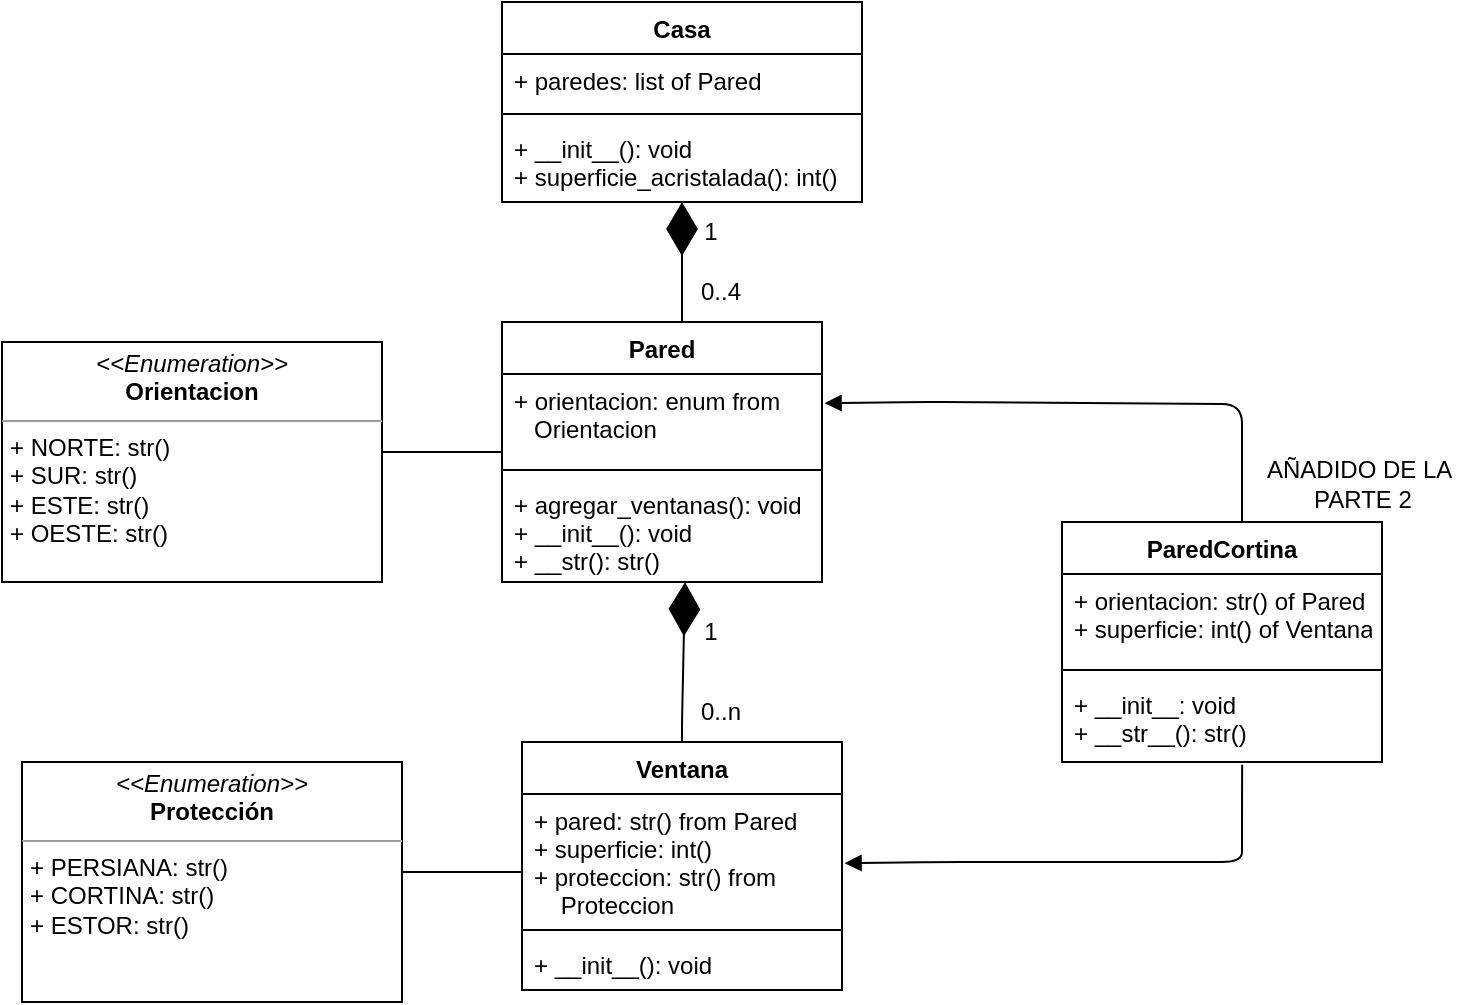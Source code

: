 <mxfile>
    <diagram id="T05_AbAFPchToH-Q405V" name="Page-1">
        <mxGraphModel dx="553" dy="326" grid="1" gridSize="10" guides="1" tooltips="1" connect="1" arrows="1" fold="1" page="1" pageScale="1" pageWidth="827" pageHeight="1169" math="0" shadow="0">
            <root>
                <mxCell id="0"/>
                <mxCell id="1" parent="0"/>
                <mxCell id="2" value="Pared" style="swimlane;fontStyle=1;align=center;verticalAlign=top;childLayout=stackLayout;horizontal=1;startSize=26;horizontalStack=0;resizeParent=1;resizeParentMax=0;resizeLast=0;collapsible=1;marginBottom=0;" vertex="1" parent="1">
                    <mxGeometry x="310" y="160" width="160" height="130" as="geometry">
                        <mxRectangle x="200" y="160" width="100" height="30" as="alternateBounds"/>
                    </mxGeometry>
                </mxCell>
                <mxCell id="3" value="+ orientacion: enum from&#10;   Orientacion&#10;" style="text;strokeColor=none;fillColor=none;align=left;verticalAlign=top;spacingLeft=4;spacingRight=4;overflow=hidden;rotatable=0;points=[[0,0.5],[1,0.5]];portConstraint=eastwest;" vertex="1" parent="2">
                    <mxGeometry y="26" width="160" height="44" as="geometry"/>
                </mxCell>
                <mxCell id="4" value="" style="line;strokeWidth=1;fillColor=none;align=left;verticalAlign=middle;spacingTop=-1;spacingLeft=3;spacingRight=3;rotatable=0;labelPosition=right;points=[];portConstraint=eastwest;strokeColor=inherit;" vertex="1" parent="2">
                    <mxGeometry y="70" width="160" height="8" as="geometry"/>
                </mxCell>
                <mxCell id="5" value="+ agregar_ventanas(): void&#10;+ __init__(): void&#10;+ __str(): str()" style="text;strokeColor=none;fillColor=none;align=left;verticalAlign=top;spacingLeft=4;spacingRight=4;overflow=hidden;rotatable=0;points=[[0,0.5],[1,0.5]];portConstraint=eastwest;" vertex="1" parent="2">
                    <mxGeometry y="78" width="160" height="52" as="geometry"/>
                </mxCell>
                <mxCell id="6" value="&lt;p style=&quot;margin:0px;margin-top:4px;text-align:center;&quot;&gt;&lt;i&gt;&amp;lt;&amp;lt;Enumeration&amp;gt;&amp;gt;&lt;/i&gt;&lt;br&gt;&lt;b&gt;Orientacion&lt;/b&gt;&lt;/p&gt;&lt;hr size=&quot;1&quot;&gt;&lt;p style=&quot;margin:0px;margin-left:4px;&quot;&gt;+ NORTE: str()&lt;br&gt;&lt;/p&gt;&lt;p style=&quot;margin:0px;margin-left:4px;&quot;&gt;+ SUR: str()&lt;/p&gt;&lt;p style=&quot;margin:0px;margin-left:4px;&quot;&gt;+ ESTE: str()&lt;/p&gt;&lt;p style=&quot;margin:0px;margin-left:4px;&quot;&gt;+ OESTE: str()&lt;/p&gt;&lt;p style=&quot;margin:0px;margin-left:4px;&quot;&gt;&lt;br&gt;&lt;/p&gt;" style="verticalAlign=top;align=left;overflow=fill;fontSize=12;fontFamily=Helvetica;html=1;" vertex="1" parent="1">
                    <mxGeometry x="60" y="170" width="190" height="120" as="geometry"/>
                </mxCell>
                <mxCell id="7" value="Ventana" style="swimlane;fontStyle=1;align=center;verticalAlign=top;childLayout=stackLayout;horizontal=1;startSize=26;horizontalStack=0;resizeParent=1;resizeParentMax=0;resizeLast=0;collapsible=1;marginBottom=0;" vertex="1" parent="1">
                    <mxGeometry x="320" y="370" width="160" height="124" as="geometry"/>
                </mxCell>
                <mxCell id="8" value="+ pared: str() from Pared&#10;+ superficie: int()&#10;+ proteccion: str() from &#10;    Proteccion" style="text;strokeColor=none;fillColor=none;align=left;verticalAlign=top;spacingLeft=4;spacingRight=4;overflow=hidden;rotatable=0;points=[[0,0.5],[1,0.5]];portConstraint=eastwest;" vertex="1" parent="7">
                    <mxGeometry y="26" width="160" height="64" as="geometry"/>
                </mxCell>
                <mxCell id="9" value="" style="line;strokeWidth=1;fillColor=none;align=left;verticalAlign=middle;spacingTop=-1;spacingLeft=3;spacingRight=3;rotatable=0;labelPosition=right;points=[];portConstraint=eastwest;strokeColor=inherit;" vertex="1" parent="7">
                    <mxGeometry y="90" width="160" height="8" as="geometry"/>
                </mxCell>
                <mxCell id="10" value="+ __init__(): void" style="text;strokeColor=none;fillColor=none;align=left;verticalAlign=top;spacingLeft=4;spacingRight=4;overflow=hidden;rotatable=0;points=[[0,0.5],[1,0.5]];portConstraint=eastwest;" vertex="1" parent="7">
                    <mxGeometry y="98" width="160" height="26" as="geometry"/>
                </mxCell>
                <mxCell id="11" value="Casa" style="swimlane;fontStyle=1;align=center;verticalAlign=top;childLayout=stackLayout;horizontal=1;startSize=26;horizontalStack=0;resizeParent=1;resizeParentMax=0;resizeLast=0;collapsible=1;marginBottom=0;" vertex="1" parent="1">
                    <mxGeometry x="310" width="180" height="100" as="geometry"/>
                </mxCell>
                <mxCell id="12" value="+ paredes: list of Pared" style="text;strokeColor=none;fillColor=none;align=left;verticalAlign=top;spacingLeft=4;spacingRight=4;overflow=hidden;rotatable=0;points=[[0,0.5],[1,0.5]];portConstraint=eastwest;" vertex="1" parent="11">
                    <mxGeometry y="26" width="180" height="26" as="geometry"/>
                </mxCell>
                <mxCell id="13" value="" style="line;strokeWidth=1;fillColor=none;align=left;verticalAlign=middle;spacingTop=-1;spacingLeft=3;spacingRight=3;rotatable=0;labelPosition=right;points=[];portConstraint=eastwest;strokeColor=inherit;" vertex="1" parent="11">
                    <mxGeometry y="52" width="180" height="8" as="geometry"/>
                </mxCell>
                <mxCell id="14" value="+ __init__(): void&#10;+ superficie_acristalada(): int()" style="text;strokeColor=none;fillColor=none;align=left;verticalAlign=top;spacingLeft=4;spacingRight=4;overflow=hidden;rotatable=0;points=[[0,0.5],[1,0.5]];portConstraint=eastwest;" vertex="1" parent="11">
                    <mxGeometry y="60" width="180" height="40" as="geometry"/>
                </mxCell>
                <mxCell id="15" value="" style="line;strokeWidth=1;fillColor=none;align=left;verticalAlign=middle;spacingTop=-1;spacingLeft=3;spacingRight=3;rotatable=0;labelPosition=right;points=[];portConstraint=eastwest;strokeColor=inherit;" vertex="1" parent="1">
                    <mxGeometry x="250" y="221" width="60" height="8" as="geometry"/>
                </mxCell>
                <mxCell id="16" value="" style="endArrow=diamondThin;endFill=1;endSize=24;html=1;entryX=0.572;entryY=1.002;entryDx=0;entryDy=0;entryPerimeter=0;exitX=0.5;exitY=0;exitDx=0;exitDy=0;" edge="1" parent="1" source="7" target="5">
                    <mxGeometry width="160" relative="1" as="geometry">
                        <mxPoint x="380" y="410" as="sourcePoint"/>
                        <mxPoint x="377.04" y="292.808" as="targetPoint"/>
                        <Array as="points">
                            <mxPoint x="400" y="360"/>
                        </Array>
                    </mxGeometry>
                </mxCell>
                <mxCell id="17" value="1" style="text;html=1;align=center;verticalAlign=middle;resizable=0;points=[];autosize=1;strokeColor=none;fillColor=none;" vertex="1" parent="1">
                    <mxGeometry x="399" y="100" width="30" height="30" as="geometry"/>
                </mxCell>
                <mxCell id="18" value="0..4" style="text;html=1;align=center;verticalAlign=middle;resizable=0;points=[];autosize=1;strokeColor=none;fillColor=none;" vertex="1" parent="1">
                    <mxGeometry x="399" y="130" width="40" height="30" as="geometry"/>
                </mxCell>
                <mxCell id="19" value="1" style="text;html=1;align=center;verticalAlign=middle;resizable=0;points=[];autosize=1;strokeColor=none;fillColor=none;" vertex="1" parent="1">
                    <mxGeometry x="399" y="300" width="30" height="30" as="geometry"/>
                </mxCell>
                <mxCell id="20" value="0..n" style="text;html=1;align=center;verticalAlign=middle;resizable=0;points=[];autosize=1;strokeColor=none;fillColor=none;" vertex="1" parent="1">
                    <mxGeometry x="399" y="340" width="40" height="30" as="geometry"/>
                </mxCell>
                <mxCell id="21" value="" style="endArrow=diamondThin;endFill=1;endSize=24;html=1;" edge="1" parent="1">
                    <mxGeometry width="160" relative="1" as="geometry">
                        <mxPoint x="400" y="160" as="sourcePoint"/>
                        <mxPoint x="400" y="100" as="targetPoint"/>
                        <Array as="points">
                            <mxPoint x="400" y="130"/>
                        </Array>
                    </mxGeometry>
                </mxCell>
                <mxCell id="22" value="" style="html=1;verticalAlign=bottom;labelBackgroundColor=none;endArrow=block;endFill=1;entryX=1.008;entryY=0.332;entryDx=0;entryDy=0;entryPerimeter=0;" edge="1" parent="1" target="3">
                    <mxGeometry width="160" relative="1" as="geometry">
                        <mxPoint x="680" y="260" as="sourcePoint"/>
                        <mxPoint x="520.889" y="170" as="targetPoint"/>
                        <Array as="points">
                            <mxPoint x="680" y="250"/>
                            <mxPoint x="680" y="230"/>
                            <mxPoint x="680" y="201"/>
                            <mxPoint x="520" y="200"/>
                        </Array>
                    </mxGeometry>
                </mxCell>
                <mxCell id="23" value="ParedCortina" style="swimlane;fontStyle=1;align=center;verticalAlign=top;childLayout=stackLayout;horizontal=1;startSize=26;horizontalStack=0;resizeParent=1;resizeParentMax=0;resizeLast=0;collapsible=1;marginBottom=0;" vertex="1" parent="1">
                    <mxGeometry x="590" y="260" width="160" height="120" as="geometry"/>
                </mxCell>
                <mxCell id="24" value="+ orientacion: str() of Pared&#10;+ superficie: int() of Ventana" style="text;strokeColor=none;fillColor=none;align=left;verticalAlign=top;spacingLeft=4;spacingRight=4;overflow=hidden;rotatable=0;points=[[0,0.5],[1,0.5]];portConstraint=eastwest;" vertex="1" parent="23">
                    <mxGeometry y="26" width="160" height="44" as="geometry"/>
                </mxCell>
                <mxCell id="25" value="" style="line;strokeWidth=1;fillColor=none;align=left;verticalAlign=middle;spacingTop=-1;spacingLeft=3;spacingRight=3;rotatable=0;labelPosition=right;points=[];portConstraint=eastwest;strokeColor=inherit;" vertex="1" parent="23">
                    <mxGeometry y="70" width="160" height="8" as="geometry"/>
                </mxCell>
                <mxCell id="26" value="+ __init__: void&#10;+ __str__(): str()" style="text;strokeColor=none;fillColor=none;align=left;verticalAlign=top;spacingLeft=4;spacingRight=4;overflow=hidden;rotatable=0;points=[[0,0.5],[1,0.5]];portConstraint=eastwest;" vertex="1" parent="23">
                    <mxGeometry y="78" width="160" height="42" as="geometry"/>
                </mxCell>
                <mxCell id="27" value="" style="html=1;verticalAlign=bottom;labelBackgroundColor=none;endArrow=block;endFill=1;entryX=1.008;entryY=0.332;entryDx=0;entryDy=0;entryPerimeter=0;exitX=0.563;exitY=1.032;exitDx=0;exitDy=0;exitPerimeter=0;" edge="1" parent="1" source="26">
                    <mxGeometry width="160" relative="1" as="geometry">
                        <mxPoint x="690" y="490" as="sourcePoint"/>
                        <mxPoint x="481.28" y="430.608" as="targetPoint"/>
                        <Array as="points">
                            <mxPoint x="680" y="400"/>
                            <mxPoint x="680" y="420"/>
                            <mxPoint x="680" y="410"/>
                            <mxPoint x="680" y="430"/>
                            <mxPoint x="530" y="430"/>
                        </Array>
                    </mxGeometry>
                </mxCell>
                <mxCell id="28" value="AÑADIDO DE LA&amp;nbsp;&lt;br&gt;PARTE 2" style="text;html=1;align=center;verticalAlign=middle;resizable=0;points=[];autosize=1;strokeColor=none;fillColor=none;" vertex="1" parent="1">
                    <mxGeometry x="680" y="221" width="120" height="40" as="geometry"/>
                </mxCell>
                <mxCell id="29" value="&lt;p style=&quot;margin:0px;margin-top:4px;text-align:center;&quot;&gt;&lt;i&gt;&amp;lt;&amp;lt;Enumeration&amp;gt;&amp;gt;&lt;/i&gt;&lt;br&gt;&lt;b&gt;Protección&lt;/b&gt;&lt;/p&gt;&lt;hr size=&quot;1&quot;&gt;&lt;p style=&quot;margin:0px;margin-left:4px;&quot;&gt;+ PERSIANA: str()&lt;/p&gt;&lt;p style=&quot;margin:0px;margin-left:4px;&quot;&gt;+ CORTINA: str()&lt;/p&gt;&lt;p style=&quot;margin:0px;margin-left:4px;&quot;&gt;+ ESTOR: str()&lt;/p&gt;&lt;p style=&quot;margin:0px;margin-left:4px;&quot;&gt;&lt;br&gt;&lt;/p&gt;" style="verticalAlign=top;align=left;overflow=fill;fontSize=12;fontFamily=Helvetica;html=1;" vertex="1" parent="1">
                    <mxGeometry x="70" y="380" width="190" height="120" as="geometry"/>
                </mxCell>
                <mxCell id="30" value="" style="line;strokeWidth=1;fillColor=none;align=left;verticalAlign=middle;spacingTop=-1;spacingLeft=3;spacingRight=3;rotatable=0;labelPosition=right;points=[];portConstraint=eastwest;strokeColor=inherit;" vertex="1" parent="1">
                    <mxGeometry x="260" y="431" width="60" height="8" as="geometry"/>
                </mxCell>
            </root>
        </mxGraphModel>
    </diagram>
</mxfile>
